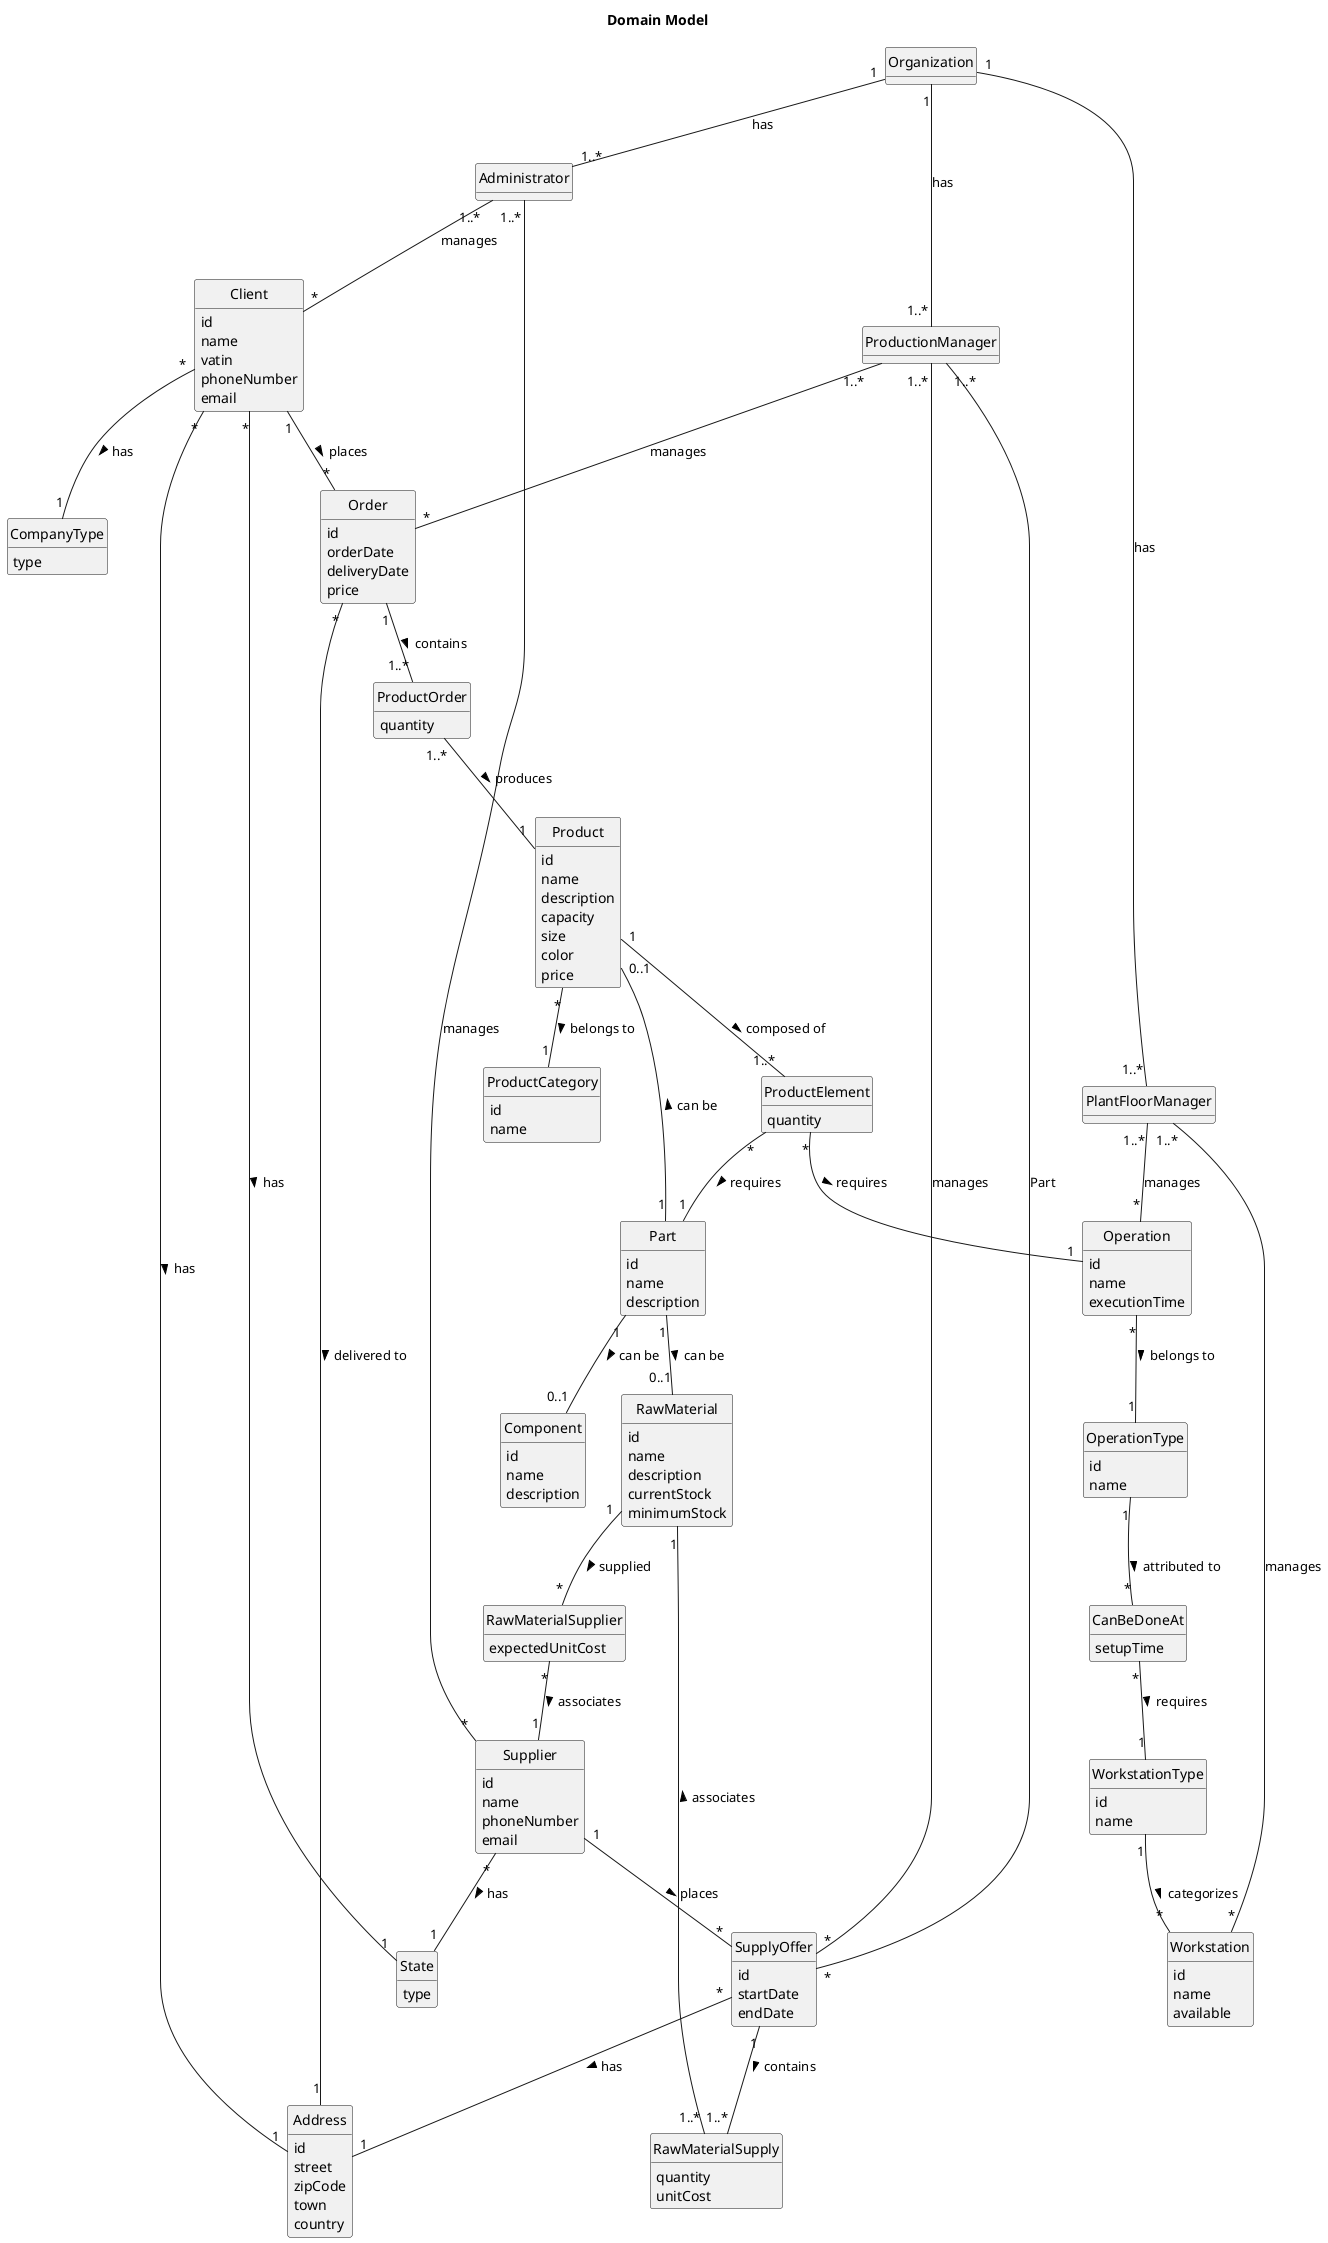 @startuml
skinparam monochrome true
skinparam packageStyle rectangle
skinparam shadowing false

skinparam classAttributeIconSize 0
hide circle
hide methods

title Domain Model

class Organization {
}

class Administrator {}

class ProductionManager {}

class PlantFloorManager {}

class Client {
    id
    name
    vatin
    phoneNumber
    email
}

class Address {
    id
    street
    zipCode
    town
    country
}

enum CompanyType {
    type
}

class State {
    type
}

class Order {
    id
    orderDate
    deliveryDate
    price
}

class ProductOrder {
    quantity
}

class Product {
    id
    name
    description
    capacity
    size
    color
    price
}

class ProductCategory {
    id
    name
}

class Part {
    id
    name
    description
}

class Component {
    id
    name
    description
}

class RawMaterial {
    id
    name
    description
    currentStock
    minimumStock
}

class RawMaterialSupplier {
    expectedUnitCost
}

class Supplier {
    id
    name
    phoneNumber
    email
}

class SupplyOffer {
    id
    startDate
    endDate
}

class RawMaterialSupply {
    quantity
    unitCost
}

class ProductElement {
    quantity
}

class Operation {
    id
    name
    executionTime
}

class OperationType {
    id
    name
}

class CanBeDoneAt {
    setupTime
}

class WorkstationType {
    id
    name
}

class Workstation {
    id
    name
    available
}

Organization "1" -- "1..*" Administrator : has
Organization "1" -- "1..*" PlantFloorManager : has
Organization "1" -- "1..*" ProductionManager : has
Administrator "1..*" -- "*" Client : manages
Administrator "1..*" -- "*" Supplier : manages
ProductionManager "1..*" -- "*" Order : manages
ProductionManager "1..*" -- "*" SupplyOffer : manages
ProductionManager "1..*" -- "*" SupplyOffer : Part
PlantFloorManager "1..*" -- "*" Workstation : manages
PlantFloorManager "1..*" -- "*" Operation : manages
Client "*" -- "1" Address : has >
Client "*" -- "1" CompanyType : has >
Client "*" -- "1" State : has >
Client "1" -- "*" Order : places >
Order "*" -- "1" Address : delivered to >
Order "1" -- "1..*" ProductOrder : contains >
ProductOrder "1..*" -- "1" Product : produces >
Part "1" -- "0..1" Product : can be >
Part "1" -- "0..1" Component : can be >
Part "1" -- "0..1" RawMaterial : can be >
Product "*" -- "1" ProductCategory : belongs to >
RawMaterial "1" -- "*" RawMaterialSupplier : supplied >
RawMaterialSupplier "*" -- "1" Supplier : associates >
Supplier "*" -- "1" State : has >
Supplier "1" -- "*" SupplyOffer : places >
SupplyOffer "*" -- "1" Address : has >
SupplyOffer "1" -- "1..*" RawMaterialSupply : contains >
RawMaterialSupply "1..*" -- "1" RawMaterial : associates >
Product "1" -- "1..*" ProductElement : composed of >
ProductElement "*" -- "1" Operation : requires >
ProductElement "*" -- "1" Part : requires >
Operation "*" -- "1" OperationType : belongs to >
OperationType "1" -- "*" CanBeDoneAt : attributed to >
CanBeDoneAt "*" -- "1" WorkstationType : requires >
WorkstationType "1" -- "*" Workstation : categorizes >

@enduml



